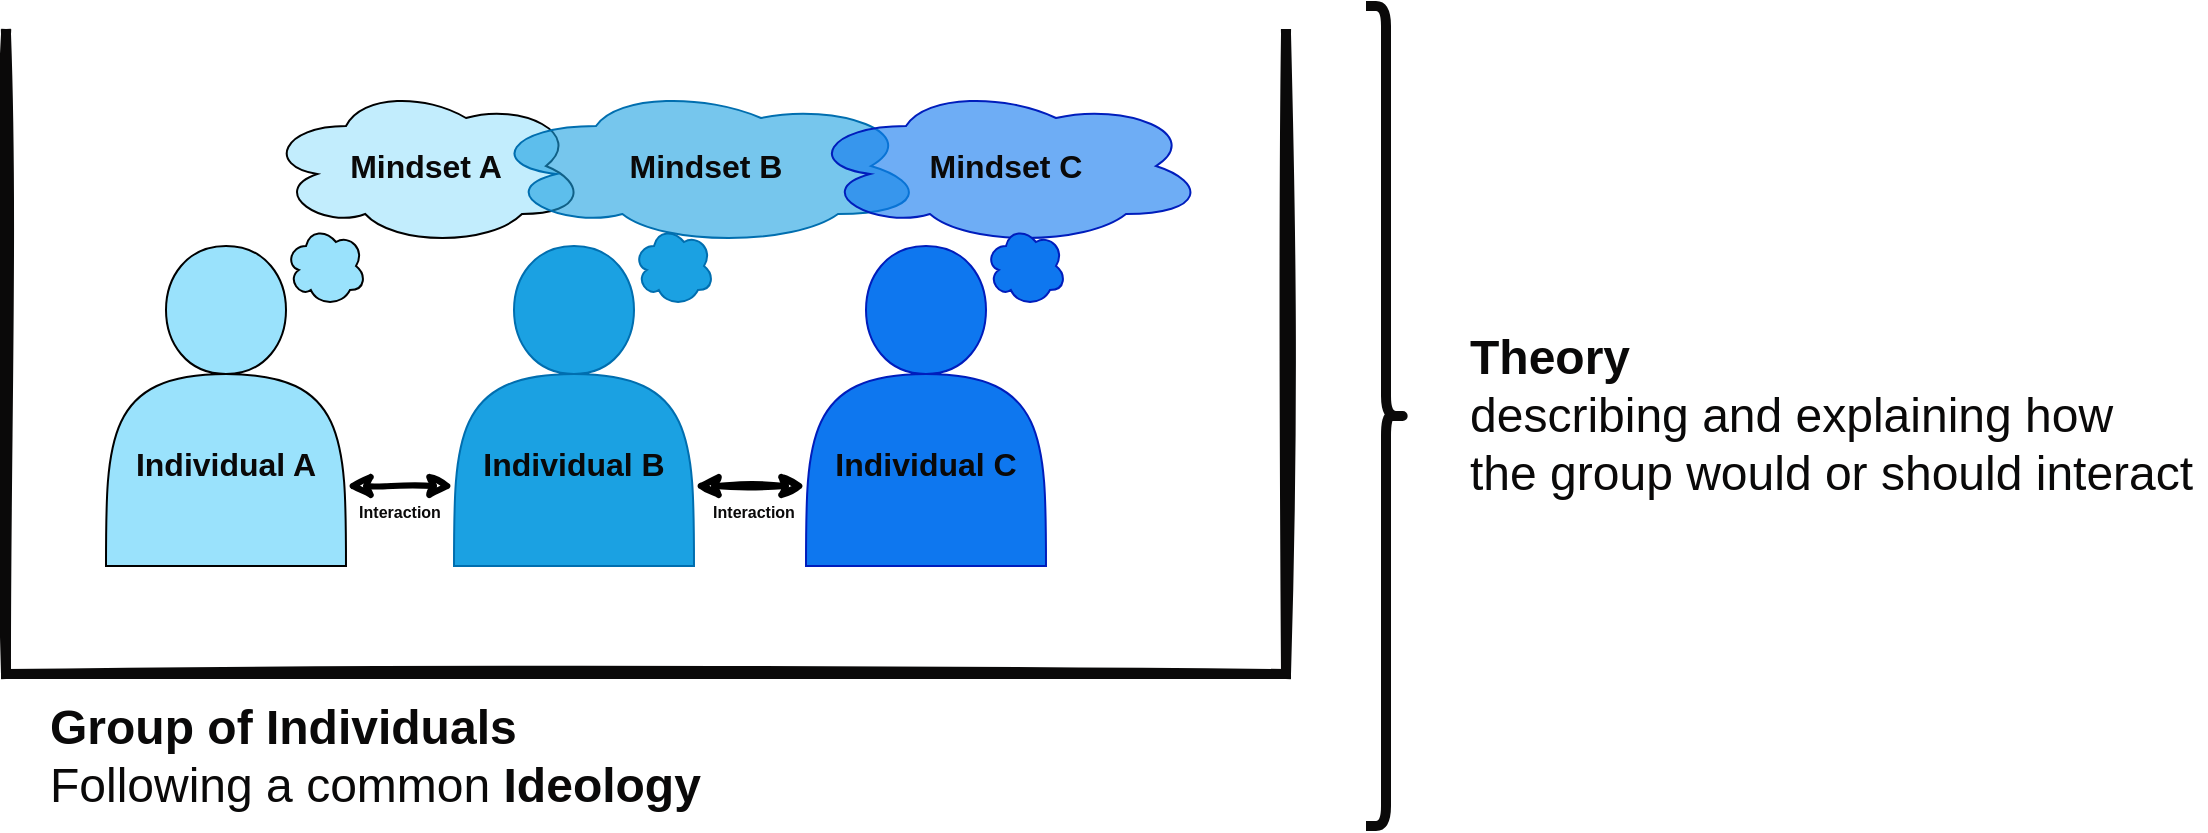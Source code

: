 <mxfile>
    <diagram id="MdFG07NWi0iFyWOhgQug" name="Seite-1">
        <mxGraphModel dx="1734" dy="916" grid="1" gridSize="10" guides="1" tooltips="1" connect="1" arrows="1" fold="1" page="1" pageScale="1" pageWidth="827" pageHeight="1169" background="#ffffff" math="0" shadow="0">
            <root>
                <mxCell id="0"/>
                <mxCell id="1" parent="0"/>
                <mxCell id="14" value="" style="shape=partialRectangle;whiteSpace=wrap;html=1;bottom=1;right=1;left=1;top=0;fillColor=none;routingCenterX=-0.5;fontSize=16;fontColor=#0A0909;strokeWidth=5;strokeColor=#0A0909;fontStyle=1;fontFamily=Helvetica;sketch=1;curveFitting=1;jiggle=2;" parent="1" vertex="1">
                    <mxGeometry x="80" y="524" width="640" height="320" as="geometry"/>
                </mxCell>
                <mxCell id="28" value="&lt;font style=&quot;font-size: 8px&quot;&gt;Interaction&lt;/font&gt;" style="text;html=1;strokeColor=none;fillColor=none;align=center;verticalAlign=middle;whiteSpace=wrap;rounded=0;fontColor=#0A0909;fontFamily=Helvetica;fontStyle=1" parent="1" vertex="1">
                    <mxGeometry x="247" y="747" width="60" height="30" as="geometry"/>
                </mxCell>
                <mxCell id="29" value="&lt;font style=&quot;font-size: 8px&quot;&gt;Interaction&lt;/font&gt;" style="text;html=1;strokeColor=none;fillColor=none;align=center;verticalAlign=middle;whiteSpace=wrap;rounded=0;fontColor=#0A0909;fontFamily=Helvetica;fontStyle=1" parent="1" vertex="1">
                    <mxGeometry x="424" y="747" width="60" height="30" as="geometry"/>
                </mxCell>
                <mxCell id="12" value="Mindset A" style="ellipse;shape=cloud;whiteSpace=wrap;html=1;fontSize=16;fontColor=#0A0909;fillColor=#9AE2FC;gradientColor=none;fontStyle=1;fillOpacity=60;fontFamily=Helvetica;" parent="1" vertex="1">
                    <mxGeometry x="210" y="550" width="160" height="80" as="geometry"/>
                </mxCell>
                <mxCell id="13" value="&lt;br style=&quot;font-size: 16px;&quot;&gt;&lt;br style=&quot;font-size: 16px;&quot;&gt;&lt;br style=&quot;font-size: 16px;&quot;&gt;Individual A" style="shape=actor;whiteSpace=wrap;html=1;fontSize=16;fontColor=#0A0909;fillColor=#9AE2FC;gradientColor=none;fontStyle=1;fontFamily=Helvetica;" parent="1" vertex="1">
                    <mxGeometry x="130" y="630" width="120" height="160" as="geometry"/>
                </mxCell>
                <mxCell id="15" value="" style="ellipse;shape=cloud;whiteSpace=wrap;html=1;fontSize=16;fontColor=#0A0909;fillColor=#9AE2FC;gradientColor=none;fontStyle=1;fontFamily=Helvetica;" parent="1" vertex="1">
                    <mxGeometry x="220" y="620" width="40" height="40" as="geometry"/>
                </mxCell>
                <mxCell id="16" value="Mindset B" style="ellipse;shape=cloud;whiteSpace=wrap;html=1;fontSize=16;fontColor=#0A0909;fillColor=#1ba1e2;strokeColor=#006EAF;fontStyle=1;fillOpacity=60;fontFamily=Helvetica;" parent="1" vertex="1">
                    <mxGeometry x="320" y="550" width="220" height="80" as="geometry"/>
                </mxCell>
                <mxCell id="17" value="&lt;br style=&quot;font-size: 16px;&quot;&gt;&lt;br style=&quot;font-size: 16px;&quot;&gt;&lt;br style=&quot;font-size: 16px;&quot;&gt;Individual B" style="shape=actor;whiteSpace=wrap;html=1;fontSize=16;fontColor=#0A0909;fillColor=#1ba1e2;strokeColor=#006EAF;fontStyle=1;fontFamily=Helvetica;" parent="1" vertex="1">
                    <mxGeometry x="304" y="630" width="120" height="160" as="geometry"/>
                </mxCell>
                <mxCell id="18" value="" style="ellipse;shape=cloud;whiteSpace=wrap;html=1;fontSize=16;fontColor=#0A0909;fillColor=#1ba1e2;strokeColor=#006EAF;fontStyle=1;fontFamily=Helvetica;" parent="1" vertex="1">
                    <mxGeometry x="394" y="620" width="40" height="40" as="geometry"/>
                </mxCell>
                <mxCell id="19" value="Mindset C" style="ellipse;shape=cloud;whiteSpace=wrap;html=1;fontSize=16;fontColor=#0A0909;fillColor=#0E77EF;strokeColor=#001DBC;fontStyle=1;fillOpacity=60;fontFamily=Helvetica;" parent="1" vertex="1">
                    <mxGeometry x="480" y="550" width="200" height="80" as="geometry"/>
                </mxCell>
                <mxCell id="20" value="&lt;br style=&quot;font-size: 16px;&quot;&gt;&lt;br style=&quot;font-size: 16px;&quot;&gt;&lt;br style=&quot;font-size: 16px;&quot;&gt;Individual C" style="shape=actor;whiteSpace=wrap;html=1;fontSize=16;fontColor=#0A0909;fillColor=#0E77EF;strokeColor=#001DBC;fontStyle=1;fontFamily=Helvetica;" parent="1" vertex="1">
                    <mxGeometry x="480" y="630" width="120" height="160" as="geometry"/>
                </mxCell>
                <mxCell id="21" value="" style="ellipse;shape=cloud;whiteSpace=wrap;html=1;fontSize=16;fontColor=#0A0909;fillColor=#0E77EF;strokeColor=#001DBC;fontStyle=1;fontFamily=Helvetica;" parent="1" vertex="1">
                    <mxGeometry x="570" y="620" width="40" height="40" as="geometry"/>
                </mxCell>
                <mxCell id="23" value="Group of Individuals&lt;br&gt;&lt;span style=&quot;font-weight: normal&quot;&gt;Following a common&lt;/span&gt; Ideology" style="text;html=1;strokeColor=none;fillColor=none;align=left;verticalAlign=middle;whiteSpace=wrap;rounded=0;fontSize=24;fontColor=#0A0909;fontStyle=1;fontFamily=Helvetica;" parent="1" vertex="1">
                    <mxGeometry x="100" y="870" width="370" height="30" as="geometry"/>
                </mxCell>
                <mxCell id="24" value="" style="shape=curlyBracket;whiteSpace=wrap;html=1;rounded=1;flipH=1;fontSize=24;fontColor=#0A0909;strokeColor=#0A0909;strokeWidth=5;fillColor=#9AE2FC;gradientColor=none;fontFamily=Helvetica;" parent="1" vertex="1">
                    <mxGeometry x="760" y="510" width="20" height="410" as="geometry"/>
                </mxCell>
                <mxCell id="25" value="Theory&lt;br&gt;&lt;span style=&quot;font-weight: normal&quot;&gt;describing and explaining how&amp;nbsp;&lt;br&gt;the group would or should interact&lt;/span&gt;" style="text;html=1;strokeColor=none;fillColor=none;align=left;verticalAlign=middle;whiteSpace=wrap;rounded=0;fontSize=24;fontColor=#0A0909;fontStyle=1;fontFamily=Helvetica;" parent="1" vertex="1">
                    <mxGeometry x="810" y="700" width="370" height="30" as="geometry"/>
                </mxCell>
                <mxCell id="26" value="" style="endArrow=classic;startArrow=classic;html=1;entryX=0;entryY=0.75;entryDx=0;entryDy=0;exitX=1;exitY=0.75;exitDx=0;exitDy=0;fontColor=#0A0909;fontFamily=Helvetica;strokeColor=#000000;strokeWidth=3;sketch=1;curveFitting=1;jiggle=2;" parent="1" source="13" target="17" edge="1">
                    <mxGeometry width="50" height="50" relative="1" as="geometry">
                        <mxPoint x="250" y="740" as="sourcePoint"/>
                        <mxPoint x="300" y="690" as="targetPoint"/>
                    </mxGeometry>
                </mxCell>
                <mxCell id="27" value="" style="endArrow=classic;startArrow=classic;html=1;exitX=1;exitY=0.75;exitDx=0;exitDy=0;entryX=0;entryY=0.75;entryDx=0;entryDy=0;fontColor=#0A0909;fontFamily=Helvetica;strokeColor=#000000;strokeWidth=3;sketch=1;curveFitting=1;jiggle=2;" parent="1" source="17" target="20" edge="1">
                    <mxGeometry width="50" height="50" relative="1" as="geometry">
                        <mxPoint x="450" y="740" as="sourcePoint"/>
                        <mxPoint x="500" y="690" as="targetPoint"/>
                    </mxGeometry>
                </mxCell>
            </root>
        </mxGraphModel>
    </diagram>
</mxfile>